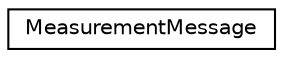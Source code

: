 digraph "Graphical Class Hierarchy"
{
 // LATEX_PDF_SIZE
  edge [fontname="Helvetica",fontsize="10",labelfontname="Helvetica",labelfontsize="10"];
  node [fontname="Helvetica",fontsize="10",shape=record];
  rankdir="LR";
  Node0 [label="MeasurementMessage",height=0.2,width=0.4,color="black", fillcolor="white", style="filled",URL="$classmessage_1_1MeasurementMessage.html",tooltip=" "];
}
